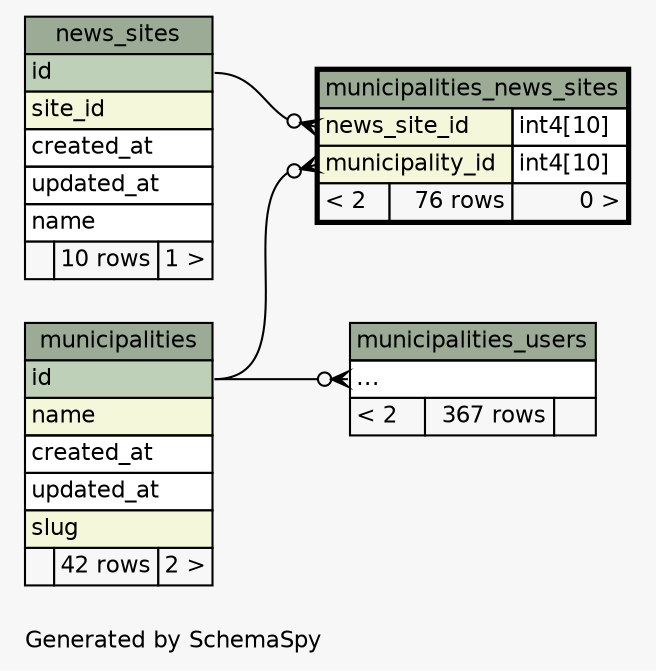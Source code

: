 // dot 2.38.0 on Mac OS X 10.10.5
// SchemaSpy rev 590
digraph "twoDegreesRelationshipsDiagram" {
  graph [
    rankdir="RL"
    bgcolor="#f7f7f7"
    label="\nGenerated by SchemaSpy"
    labeljust="l"
    nodesep="0.18"
    ranksep="0.46"
    fontname="Helvetica"
    fontsize="11"
  ];
  node [
    fontname="Helvetica"
    fontsize="11"
    shape="plaintext"
  ];
  edge [
    arrowsize="0.8"
  ];
  "municipalities_news_sites":"municipality_id":w -> "municipalities":"id":e [arrowhead=none dir=back arrowtail=crowodot];
  "municipalities_news_sites":"news_site_id":w -> "news_sites":"id":e [arrowhead=none dir=back arrowtail=crowodot];
  "municipalities_users":"elipses":w -> "municipalities":"id":e [arrowhead=none dir=back arrowtail=crowodot];
  "municipalities" [
    label=<
    <TABLE BORDER="0" CELLBORDER="1" CELLSPACING="0" BGCOLOR="#ffffff">
      <TR><TD COLSPAN="3" BGCOLOR="#9bab96" ALIGN="CENTER">municipalities</TD></TR>
      <TR><TD PORT="id" COLSPAN="3" BGCOLOR="#bed1b8" ALIGN="LEFT">id</TD></TR>
      <TR><TD PORT="name" COLSPAN="3" BGCOLOR="#f4f7da" ALIGN="LEFT">name</TD></TR>
      <TR><TD PORT="created_at" COLSPAN="3" ALIGN="LEFT">created_at</TD></TR>
      <TR><TD PORT="updated_at" COLSPAN="3" ALIGN="LEFT">updated_at</TD></TR>
      <TR><TD PORT="slug" COLSPAN="3" BGCOLOR="#f4f7da" ALIGN="LEFT">slug</TD></TR>
      <TR><TD ALIGN="LEFT" BGCOLOR="#f7f7f7">  </TD><TD ALIGN="RIGHT" BGCOLOR="#f7f7f7">42 rows</TD><TD ALIGN="RIGHT" BGCOLOR="#f7f7f7">2 &gt;</TD></TR>
    </TABLE>>
    URL="municipalities.html"
    tooltip="municipalities"
  ];
  "municipalities_news_sites" [
    label=<
    <TABLE BORDER="2" CELLBORDER="1" CELLSPACING="0" BGCOLOR="#ffffff">
      <TR><TD COLSPAN="3" BGCOLOR="#9bab96" ALIGN="CENTER">municipalities_news_sites</TD></TR>
      <TR><TD PORT="news_site_id" COLSPAN="2" BGCOLOR="#f4f7da" ALIGN="LEFT">news_site_id</TD><TD PORT="news_site_id.type" ALIGN="LEFT">int4[10]</TD></TR>
      <TR><TD PORT="municipality_id" COLSPAN="2" BGCOLOR="#f4f7da" ALIGN="LEFT">municipality_id</TD><TD PORT="municipality_id.type" ALIGN="LEFT">int4[10]</TD></TR>
      <TR><TD ALIGN="LEFT" BGCOLOR="#f7f7f7">&lt; 2</TD><TD ALIGN="RIGHT" BGCOLOR="#f7f7f7">76 rows</TD><TD ALIGN="RIGHT" BGCOLOR="#f7f7f7">0 &gt;</TD></TR>
    </TABLE>>
    URL="municipalities_news_sites.html"
    tooltip="municipalities_news_sites"
  ];
  "municipalities_users" [
    label=<
    <TABLE BORDER="0" CELLBORDER="1" CELLSPACING="0" BGCOLOR="#ffffff">
      <TR><TD COLSPAN="3" BGCOLOR="#9bab96" ALIGN="CENTER">municipalities_users</TD></TR>
      <TR><TD PORT="elipses" COLSPAN="3" ALIGN="LEFT">...</TD></TR>
      <TR><TD ALIGN="LEFT" BGCOLOR="#f7f7f7">&lt; 2</TD><TD ALIGN="RIGHT" BGCOLOR="#f7f7f7">367 rows</TD><TD ALIGN="RIGHT" BGCOLOR="#f7f7f7">  </TD></TR>
    </TABLE>>
    URL="municipalities_users.html"
    tooltip="municipalities_users"
  ];
  "news_sites" [
    label=<
    <TABLE BORDER="0" CELLBORDER="1" CELLSPACING="0" BGCOLOR="#ffffff">
      <TR><TD COLSPAN="3" BGCOLOR="#9bab96" ALIGN="CENTER">news_sites</TD></TR>
      <TR><TD PORT="id" COLSPAN="3" BGCOLOR="#bed1b8" ALIGN="LEFT">id</TD></TR>
      <TR><TD PORT="site_id" COLSPAN="3" BGCOLOR="#f4f7da" ALIGN="LEFT">site_id</TD></TR>
      <TR><TD PORT="created_at" COLSPAN="3" ALIGN="LEFT">created_at</TD></TR>
      <TR><TD PORT="updated_at" COLSPAN="3" ALIGN="LEFT">updated_at</TD></TR>
      <TR><TD PORT="name" COLSPAN="3" ALIGN="LEFT">name</TD></TR>
      <TR><TD ALIGN="LEFT" BGCOLOR="#f7f7f7">  </TD><TD ALIGN="RIGHT" BGCOLOR="#f7f7f7">10 rows</TD><TD ALIGN="RIGHT" BGCOLOR="#f7f7f7">1 &gt;</TD></TR>
    </TABLE>>
    URL="news_sites.html"
    tooltip="news_sites"
  ];
}
